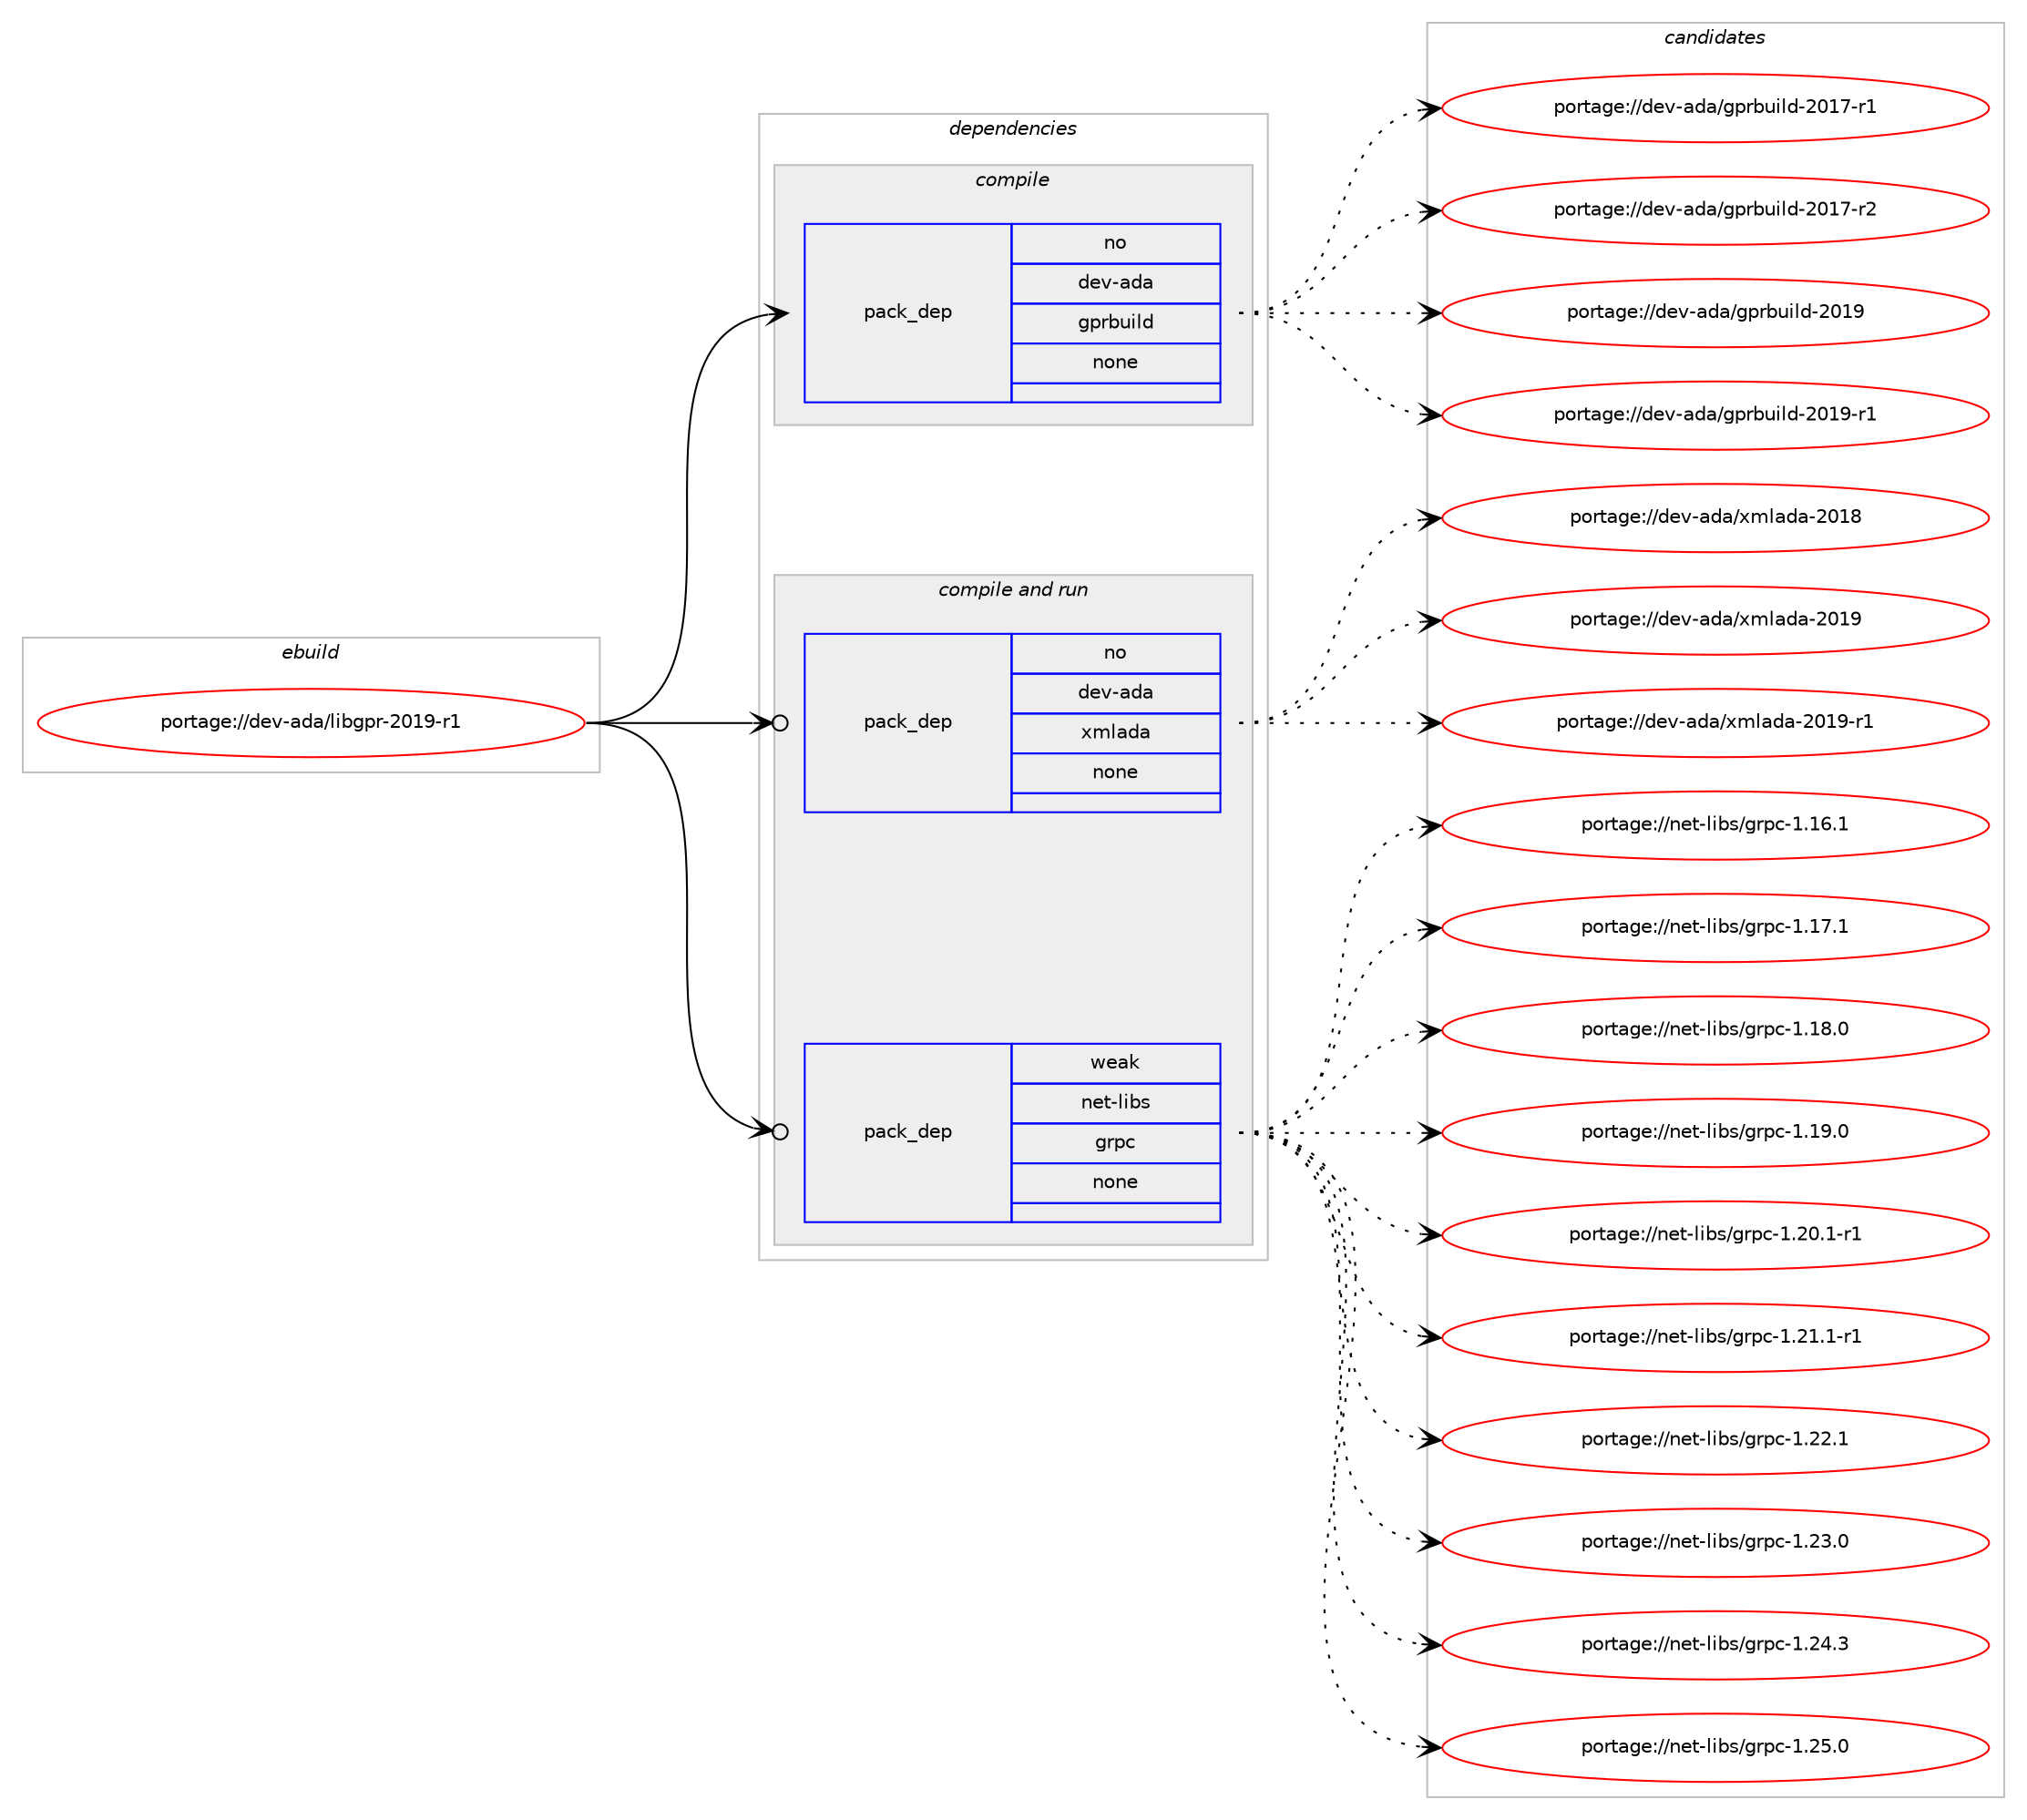 digraph prolog {

# *************
# Graph options
# *************

newrank=true;
concentrate=true;
compound=true;
graph [rankdir=LR,fontname=Helvetica,fontsize=10,ranksep=1.5];#, ranksep=2.5, nodesep=0.2];
edge  [arrowhead=vee];
node  [fontname=Helvetica,fontsize=10];

# **********
# The ebuild
# **********

subgraph cluster_leftcol {
color=gray;
rank=same;
label=<<i>ebuild</i>>;
id [label="portage://dev-ada/libgpr-2019-r1", color=red, width=4, href="../dev-ada/libgpr-2019-r1.svg"];
}

# ****************
# The dependencies
# ****************

subgraph cluster_midcol {
color=gray;
label=<<i>dependencies</i>>;
subgraph cluster_compile {
fillcolor="#eeeeee";
style=filled;
label=<<i>compile</i>>;
subgraph pack39257 {
dependency52203 [label=<<TABLE BORDER="0" CELLBORDER="1" CELLSPACING="0" CELLPADDING="4" WIDTH="220"><TR><TD ROWSPAN="6" CELLPADDING="30">pack_dep</TD></TR><TR><TD WIDTH="110">no</TD></TR><TR><TD>dev-ada</TD></TR><TR><TD>gprbuild</TD></TR><TR><TD>none</TD></TR><TR><TD></TD></TR></TABLE>>, shape=none, color=blue];
}
id:e -> dependency52203:w [weight=20,style="solid",arrowhead="vee"];
}
subgraph cluster_compileandrun {
fillcolor="#eeeeee";
style=filled;
label=<<i>compile and run</i>>;
subgraph pack39258 {
dependency52204 [label=<<TABLE BORDER="0" CELLBORDER="1" CELLSPACING="0" CELLPADDING="4" WIDTH="220"><TR><TD ROWSPAN="6" CELLPADDING="30">pack_dep</TD></TR><TR><TD WIDTH="110">no</TD></TR><TR><TD>dev-ada</TD></TR><TR><TD>xmlada</TD></TR><TR><TD>none</TD></TR><TR><TD></TD></TR></TABLE>>, shape=none, color=blue];
}
id:e -> dependency52204:w [weight=20,style="solid",arrowhead="odotvee"];
subgraph pack39259 {
dependency52205 [label=<<TABLE BORDER="0" CELLBORDER="1" CELLSPACING="0" CELLPADDING="4" WIDTH="220"><TR><TD ROWSPAN="6" CELLPADDING="30">pack_dep</TD></TR><TR><TD WIDTH="110">weak</TD></TR><TR><TD>net-libs</TD></TR><TR><TD>grpc</TD></TR><TR><TD>none</TD></TR><TR><TD></TD></TR></TABLE>>, shape=none, color=blue];
}
id:e -> dependency52205:w [weight=20,style="solid",arrowhead="odotvee"];
}
subgraph cluster_run {
fillcolor="#eeeeee";
style=filled;
label=<<i>run</i>>;
}
}

# **************
# The candidates
# **************

subgraph cluster_choices {
rank=same;
color=gray;
label=<<i>candidates</i>>;

subgraph choice39257 {
color=black;
nodesep=1;
choiceportage100101118459710097471031121149811710510810045504849554511449 [label="portage://dev-ada/gprbuild-2017-r1", color=red, width=4,href="../dev-ada/gprbuild-2017-r1.svg"];
choiceportage100101118459710097471031121149811710510810045504849554511450 [label="portage://dev-ada/gprbuild-2017-r2", color=red, width=4,href="../dev-ada/gprbuild-2017-r2.svg"];
choiceportage10010111845971009747103112114981171051081004550484957 [label="portage://dev-ada/gprbuild-2019", color=red, width=4,href="../dev-ada/gprbuild-2019.svg"];
choiceportage100101118459710097471031121149811710510810045504849574511449 [label="portage://dev-ada/gprbuild-2019-r1", color=red, width=4,href="../dev-ada/gprbuild-2019-r1.svg"];
dependency52203:e -> choiceportage100101118459710097471031121149811710510810045504849554511449:w [style=dotted,weight="100"];
dependency52203:e -> choiceportage100101118459710097471031121149811710510810045504849554511450:w [style=dotted,weight="100"];
dependency52203:e -> choiceportage10010111845971009747103112114981171051081004550484957:w [style=dotted,weight="100"];
dependency52203:e -> choiceportage100101118459710097471031121149811710510810045504849574511449:w [style=dotted,weight="100"];
}
subgraph choice39258 {
color=black;
nodesep=1;
choiceportage1001011184597100974712010910897100974550484956 [label="portage://dev-ada/xmlada-2018", color=red, width=4,href="../dev-ada/xmlada-2018.svg"];
choiceportage1001011184597100974712010910897100974550484957 [label="portage://dev-ada/xmlada-2019", color=red, width=4,href="../dev-ada/xmlada-2019.svg"];
choiceportage10010111845971009747120109108971009745504849574511449 [label="portage://dev-ada/xmlada-2019-r1", color=red, width=4,href="../dev-ada/xmlada-2019-r1.svg"];
dependency52204:e -> choiceportage1001011184597100974712010910897100974550484956:w [style=dotted,weight="100"];
dependency52204:e -> choiceportage1001011184597100974712010910897100974550484957:w [style=dotted,weight="100"];
dependency52204:e -> choiceportage10010111845971009747120109108971009745504849574511449:w [style=dotted,weight="100"];
}
subgraph choice39259 {
color=black;
nodesep=1;
choiceportage1101011164510810598115471031141129945494649544649 [label="portage://net-libs/grpc-1.16.1", color=red, width=4,href="../net-libs/grpc-1.16.1.svg"];
choiceportage1101011164510810598115471031141129945494649554649 [label="portage://net-libs/grpc-1.17.1", color=red, width=4,href="../net-libs/grpc-1.17.1.svg"];
choiceportage1101011164510810598115471031141129945494649564648 [label="portage://net-libs/grpc-1.18.0", color=red, width=4,href="../net-libs/grpc-1.18.0.svg"];
choiceportage1101011164510810598115471031141129945494649574648 [label="portage://net-libs/grpc-1.19.0", color=red, width=4,href="../net-libs/grpc-1.19.0.svg"];
choiceportage11010111645108105981154710311411299454946504846494511449 [label="portage://net-libs/grpc-1.20.1-r1", color=red, width=4,href="../net-libs/grpc-1.20.1-r1.svg"];
choiceportage11010111645108105981154710311411299454946504946494511449 [label="portage://net-libs/grpc-1.21.1-r1", color=red, width=4,href="../net-libs/grpc-1.21.1-r1.svg"];
choiceportage1101011164510810598115471031141129945494650504649 [label="portage://net-libs/grpc-1.22.1", color=red, width=4,href="../net-libs/grpc-1.22.1.svg"];
choiceportage1101011164510810598115471031141129945494650514648 [label="portage://net-libs/grpc-1.23.0", color=red, width=4,href="../net-libs/grpc-1.23.0.svg"];
choiceportage1101011164510810598115471031141129945494650524651 [label="portage://net-libs/grpc-1.24.3", color=red, width=4,href="../net-libs/grpc-1.24.3.svg"];
choiceportage1101011164510810598115471031141129945494650534648 [label="portage://net-libs/grpc-1.25.0", color=red, width=4,href="../net-libs/grpc-1.25.0.svg"];
dependency52205:e -> choiceportage1101011164510810598115471031141129945494649544649:w [style=dotted,weight="100"];
dependency52205:e -> choiceportage1101011164510810598115471031141129945494649554649:w [style=dotted,weight="100"];
dependency52205:e -> choiceportage1101011164510810598115471031141129945494649564648:w [style=dotted,weight="100"];
dependency52205:e -> choiceportage1101011164510810598115471031141129945494649574648:w [style=dotted,weight="100"];
dependency52205:e -> choiceportage11010111645108105981154710311411299454946504846494511449:w [style=dotted,weight="100"];
dependency52205:e -> choiceportage11010111645108105981154710311411299454946504946494511449:w [style=dotted,weight="100"];
dependency52205:e -> choiceportage1101011164510810598115471031141129945494650504649:w [style=dotted,weight="100"];
dependency52205:e -> choiceportage1101011164510810598115471031141129945494650514648:w [style=dotted,weight="100"];
dependency52205:e -> choiceportage1101011164510810598115471031141129945494650524651:w [style=dotted,weight="100"];
dependency52205:e -> choiceportage1101011164510810598115471031141129945494650534648:w [style=dotted,weight="100"];
}
}

}
